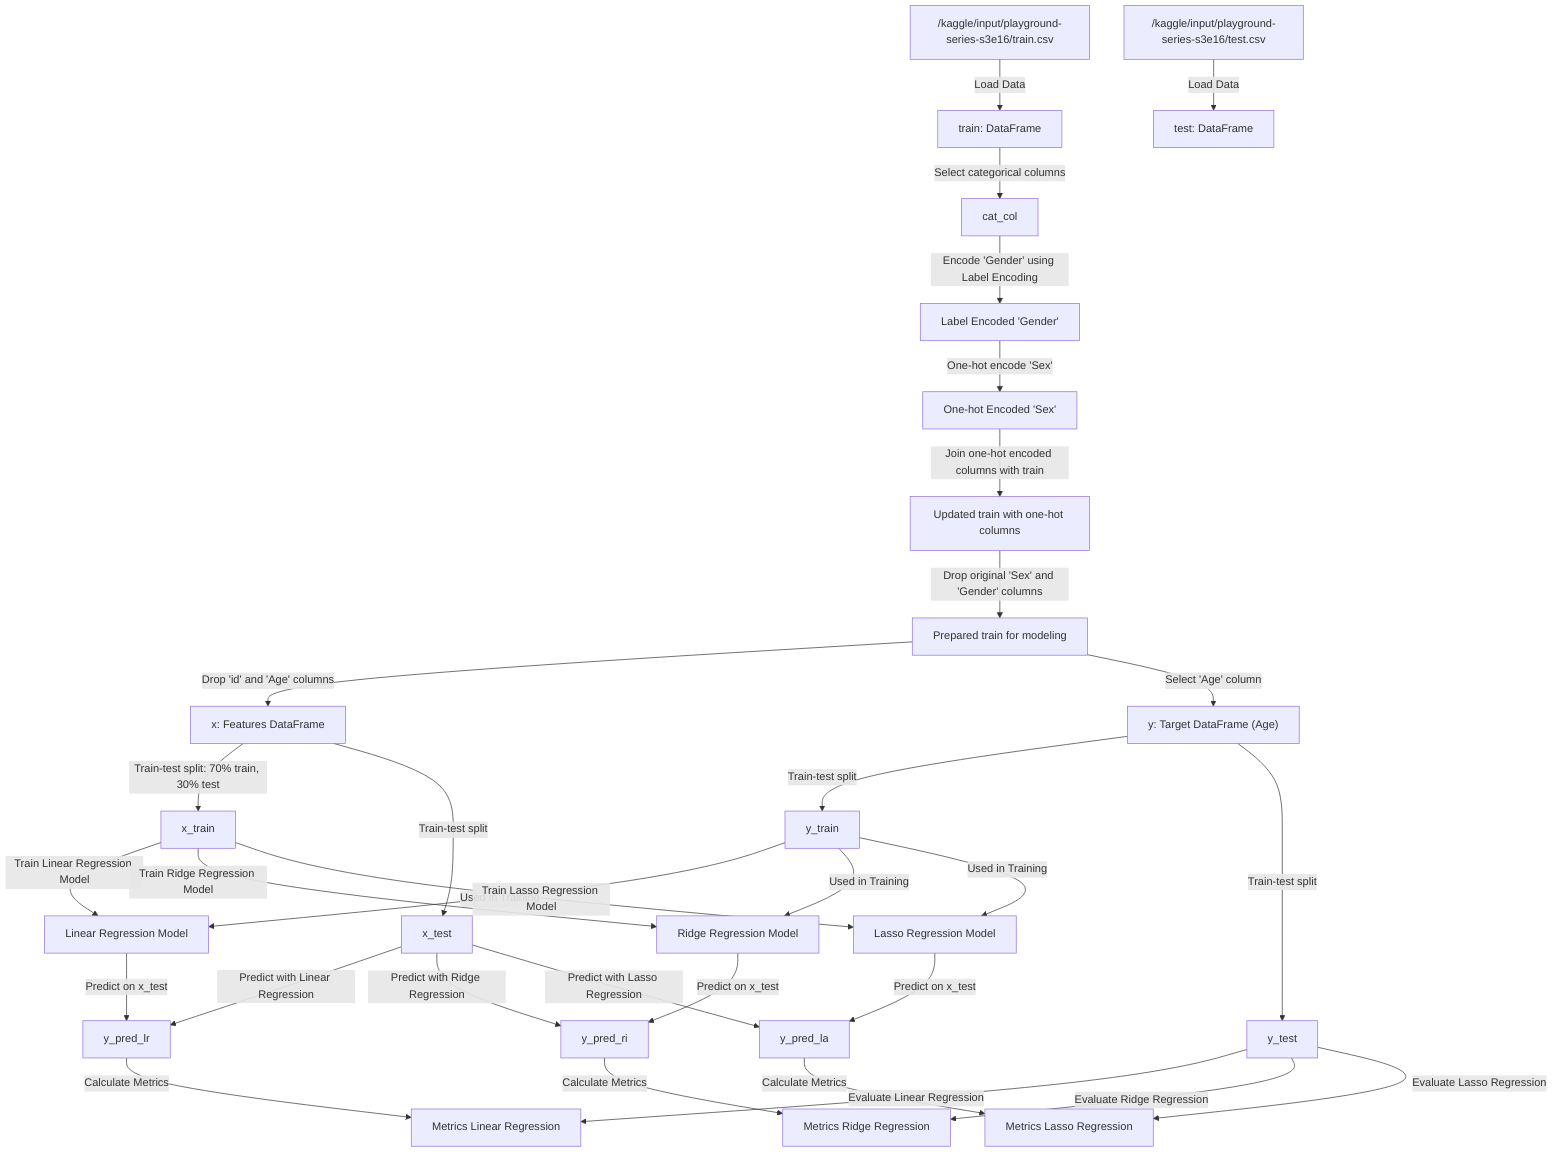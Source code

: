 flowchart TD
    %% Data Sources
    A["/kaggle/input/playground-series-s3e16/train.csv"] -->|"Load Data"| B["train: DataFrame"]
    A2["/kaggle/input/playground-series-s3e16/test.csv"] -->|"Load Data"| B2["test: DataFrame"]
    
    %% Data Preprocessing
    B -->|"Select categorical columns"| C["cat_col"]
    C -->|"Encode 'Gender' using Label Encoding"| D["Label Encoded 'Gender'"]
    D -->|"One-hot encode 'Sex'"| E["One-hot Encoded 'Sex'"]
    E -->|"Join one-hot encoded columns with train"| F["Updated train with one-hot columns"]
    F -->|"Drop original 'Sex' and 'Gender' columns"| G["Prepared train for modeling"]
    
    %% Features and Target
    G -->|"Drop 'id' and 'Age' columns"| H["x: Features DataFrame"]
    G -->|"Select 'Age' column"| I["y: Target DataFrame (Age)"]
    
    %% Split Data
    H -->|"Train-test split: 70% train, 30% test"| J["x_train"]
    H -->|"Train-test split"| K["x_test"]
    I -->|"Train-test split"| L["y_train"]
    I -->|"Train-test split"| M["y_test"]
    
    %% Model Training
    J -->|"Train Linear Regression Model"| N["Linear Regression Model"]
    L -->|"Used in Training"| N
    J -->|"Train Ridge Regression Model"| O["Ridge Regression Model"]
    L -->|"Used in Training"| O
    J -->|"Train Lasso Regression Model"| P["Lasso Regression Model"]
    L -->|"Used in Training"| P
    
    %% Predictions
    K -->|"Predict with Linear Regression"| Q["y_pred_lr"]
    N -->|"Predict on x_test"| Q
    K -->|"Predict with Ridge Regression"| R["y_pred_ri"]
    O -->|"Predict on x_test"| R
    K -->|"Predict with Lasso Regression"| S["y_pred_la"]
    P -->|"Predict on x_test"| S
    
    %% Model Evaluation
    M -->|"Evaluate Linear Regression"| T["Metrics Linear Regression"]
    Q -->|"Calculate Metrics"| T
    M -->|"Evaluate Ridge Regression"| U["Metrics Ridge Regression"]
    R -->|"Calculate Metrics"| U
    M -->|"Evaluate Lasso Regression"| V["Metrics Lasso Regression"]
    S -->|"Calculate Metrics"| V